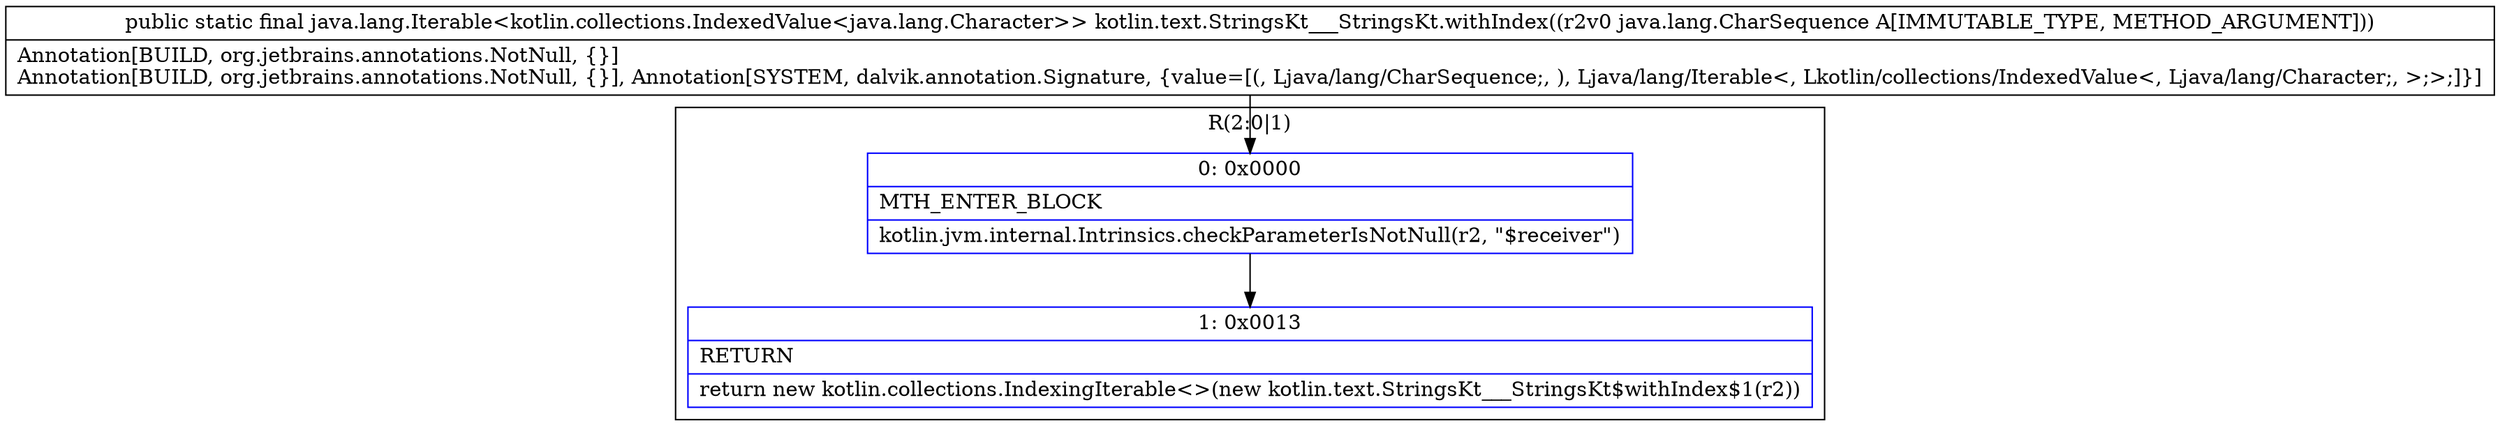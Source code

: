 digraph "CFG forkotlin.text.StringsKt___StringsKt.withIndex(Ljava\/lang\/CharSequence;)Ljava\/lang\/Iterable;" {
subgraph cluster_Region_625484818 {
label = "R(2:0|1)";
node [shape=record,color=blue];
Node_0 [shape=record,label="{0\:\ 0x0000|MTH_ENTER_BLOCK\l|kotlin.jvm.internal.Intrinsics.checkParameterIsNotNull(r2, \"$receiver\")\l}"];
Node_1 [shape=record,label="{1\:\ 0x0013|RETURN\l|return new kotlin.collections.IndexingIterable\<\>(new kotlin.text.StringsKt___StringsKt$withIndex$1(r2))\l}"];
}
MethodNode[shape=record,label="{public static final java.lang.Iterable\<kotlin.collections.IndexedValue\<java.lang.Character\>\> kotlin.text.StringsKt___StringsKt.withIndex((r2v0 java.lang.CharSequence A[IMMUTABLE_TYPE, METHOD_ARGUMENT]))  | Annotation[BUILD, org.jetbrains.annotations.NotNull, \{\}]\lAnnotation[BUILD, org.jetbrains.annotations.NotNull, \{\}], Annotation[SYSTEM, dalvik.annotation.Signature, \{value=[(, Ljava\/lang\/CharSequence;, ), Ljava\/lang\/Iterable\<, Lkotlin\/collections\/IndexedValue\<, Ljava\/lang\/Character;, \>;\>;]\}]\l}"];
MethodNode -> Node_0;
Node_0 -> Node_1;
}

